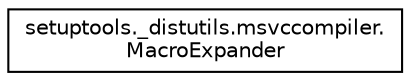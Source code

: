 digraph "Graphical Class Hierarchy"
{
 // LATEX_PDF_SIZE
  edge [fontname="Helvetica",fontsize="10",labelfontname="Helvetica",labelfontsize="10"];
  node [fontname="Helvetica",fontsize="10",shape=record];
  rankdir="LR";
  Node0 [label="setuptools._distutils.msvccompiler.\lMacroExpander",height=0.2,width=0.4,color="black", fillcolor="white", style="filled",URL="$d1/d24/classsetuptools_1_1__distutils_1_1msvccompiler_1_1_macro_expander.html",tooltip=" "];
}
